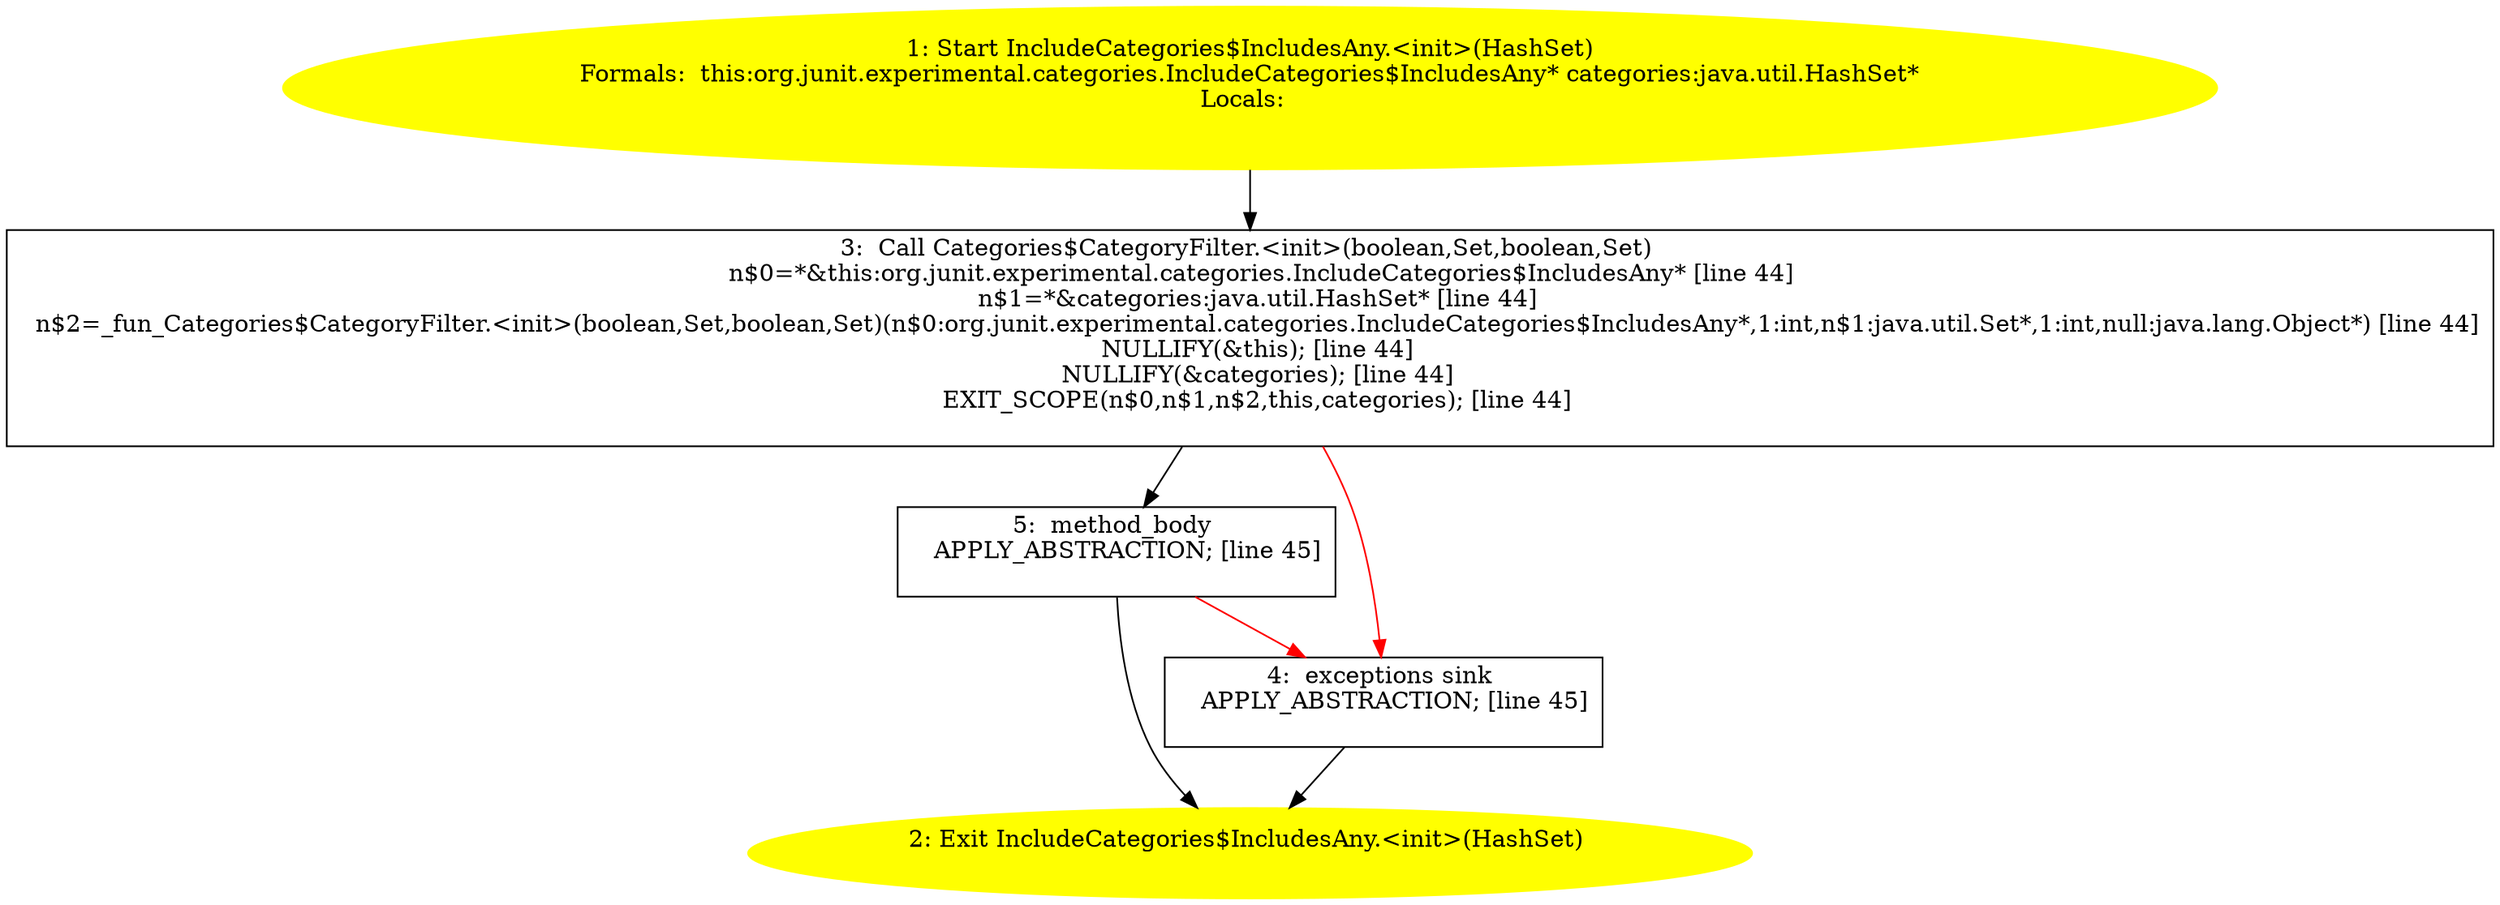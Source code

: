 /* @generated */
digraph cfg {
"org.junit.experimental.categories.IncludeCategories$IncludesAny.<init>(java.util.HashSet).a5144c78fe2033a9fbf746594b1050d8_1" [label="1: Start IncludeCategories$IncludesAny.<init>(HashSet)\nFormals:  this:org.junit.experimental.categories.IncludeCategories$IncludesAny* categories:java.util.HashSet*\nLocals:  \n  " color=yellow style=filled]
	

	 "org.junit.experimental.categories.IncludeCategories$IncludesAny.<init>(java.util.HashSet).a5144c78fe2033a9fbf746594b1050d8_1" -> "org.junit.experimental.categories.IncludeCategories$IncludesAny.<init>(java.util.HashSet).a5144c78fe2033a9fbf746594b1050d8_3" ;
"org.junit.experimental.categories.IncludeCategories$IncludesAny.<init>(java.util.HashSet).a5144c78fe2033a9fbf746594b1050d8_2" [label="2: Exit IncludeCategories$IncludesAny.<init>(HashSet) \n  " color=yellow style=filled]
	

"org.junit.experimental.categories.IncludeCategories$IncludesAny.<init>(java.util.HashSet).a5144c78fe2033a9fbf746594b1050d8_3" [label="3:  Call Categories$CategoryFilter.<init>(boolean,Set,boolean,Set) \n   n$0=*&this:org.junit.experimental.categories.IncludeCategories$IncludesAny* [line 44]\n  n$1=*&categories:java.util.HashSet* [line 44]\n  n$2=_fun_Categories$CategoryFilter.<init>(boolean,Set,boolean,Set)(n$0:org.junit.experimental.categories.IncludeCategories$IncludesAny*,1:int,n$1:java.util.Set*,1:int,null:java.lang.Object*) [line 44]\n  NULLIFY(&this); [line 44]\n  NULLIFY(&categories); [line 44]\n  EXIT_SCOPE(n$0,n$1,n$2,this,categories); [line 44]\n " shape="box"]
	

	 "org.junit.experimental.categories.IncludeCategories$IncludesAny.<init>(java.util.HashSet).a5144c78fe2033a9fbf746594b1050d8_3" -> "org.junit.experimental.categories.IncludeCategories$IncludesAny.<init>(java.util.HashSet).a5144c78fe2033a9fbf746594b1050d8_5" ;
	 "org.junit.experimental.categories.IncludeCategories$IncludesAny.<init>(java.util.HashSet).a5144c78fe2033a9fbf746594b1050d8_3" -> "org.junit.experimental.categories.IncludeCategories$IncludesAny.<init>(java.util.HashSet).a5144c78fe2033a9fbf746594b1050d8_4" [color="red" ];
"org.junit.experimental.categories.IncludeCategories$IncludesAny.<init>(java.util.HashSet).a5144c78fe2033a9fbf746594b1050d8_4" [label="4:  exceptions sink \n   APPLY_ABSTRACTION; [line 45]\n " shape="box"]
	

	 "org.junit.experimental.categories.IncludeCategories$IncludesAny.<init>(java.util.HashSet).a5144c78fe2033a9fbf746594b1050d8_4" -> "org.junit.experimental.categories.IncludeCategories$IncludesAny.<init>(java.util.HashSet).a5144c78fe2033a9fbf746594b1050d8_2" ;
"org.junit.experimental.categories.IncludeCategories$IncludesAny.<init>(java.util.HashSet).a5144c78fe2033a9fbf746594b1050d8_5" [label="5:  method_body \n   APPLY_ABSTRACTION; [line 45]\n " shape="box"]
	

	 "org.junit.experimental.categories.IncludeCategories$IncludesAny.<init>(java.util.HashSet).a5144c78fe2033a9fbf746594b1050d8_5" -> "org.junit.experimental.categories.IncludeCategories$IncludesAny.<init>(java.util.HashSet).a5144c78fe2033a9fbf746594b1050d8_2" ;
	 "org.junit.experimental.categories.IncludeCategories$IncludesAny.<init>(java.util.HashSet).a5144c78fe2033a9fbf746594b1050d8_5" -> "org.junit.experimental.categories.IncludeCategories$IncludesAny.<init>(java.util.HashSet).a5144c78fe2033a9fbf746594b1050d8_4" [color="red" ];
}
